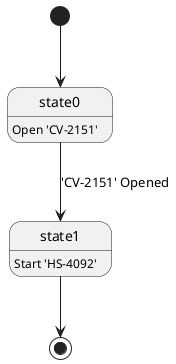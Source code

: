 @startuml

[*] --> state0
state0: Open 'CV-2151'
state0 --> state1: 'CV-2151' Opened
state1: Start 'HS-4092'
state1 --> [*]

@enduml